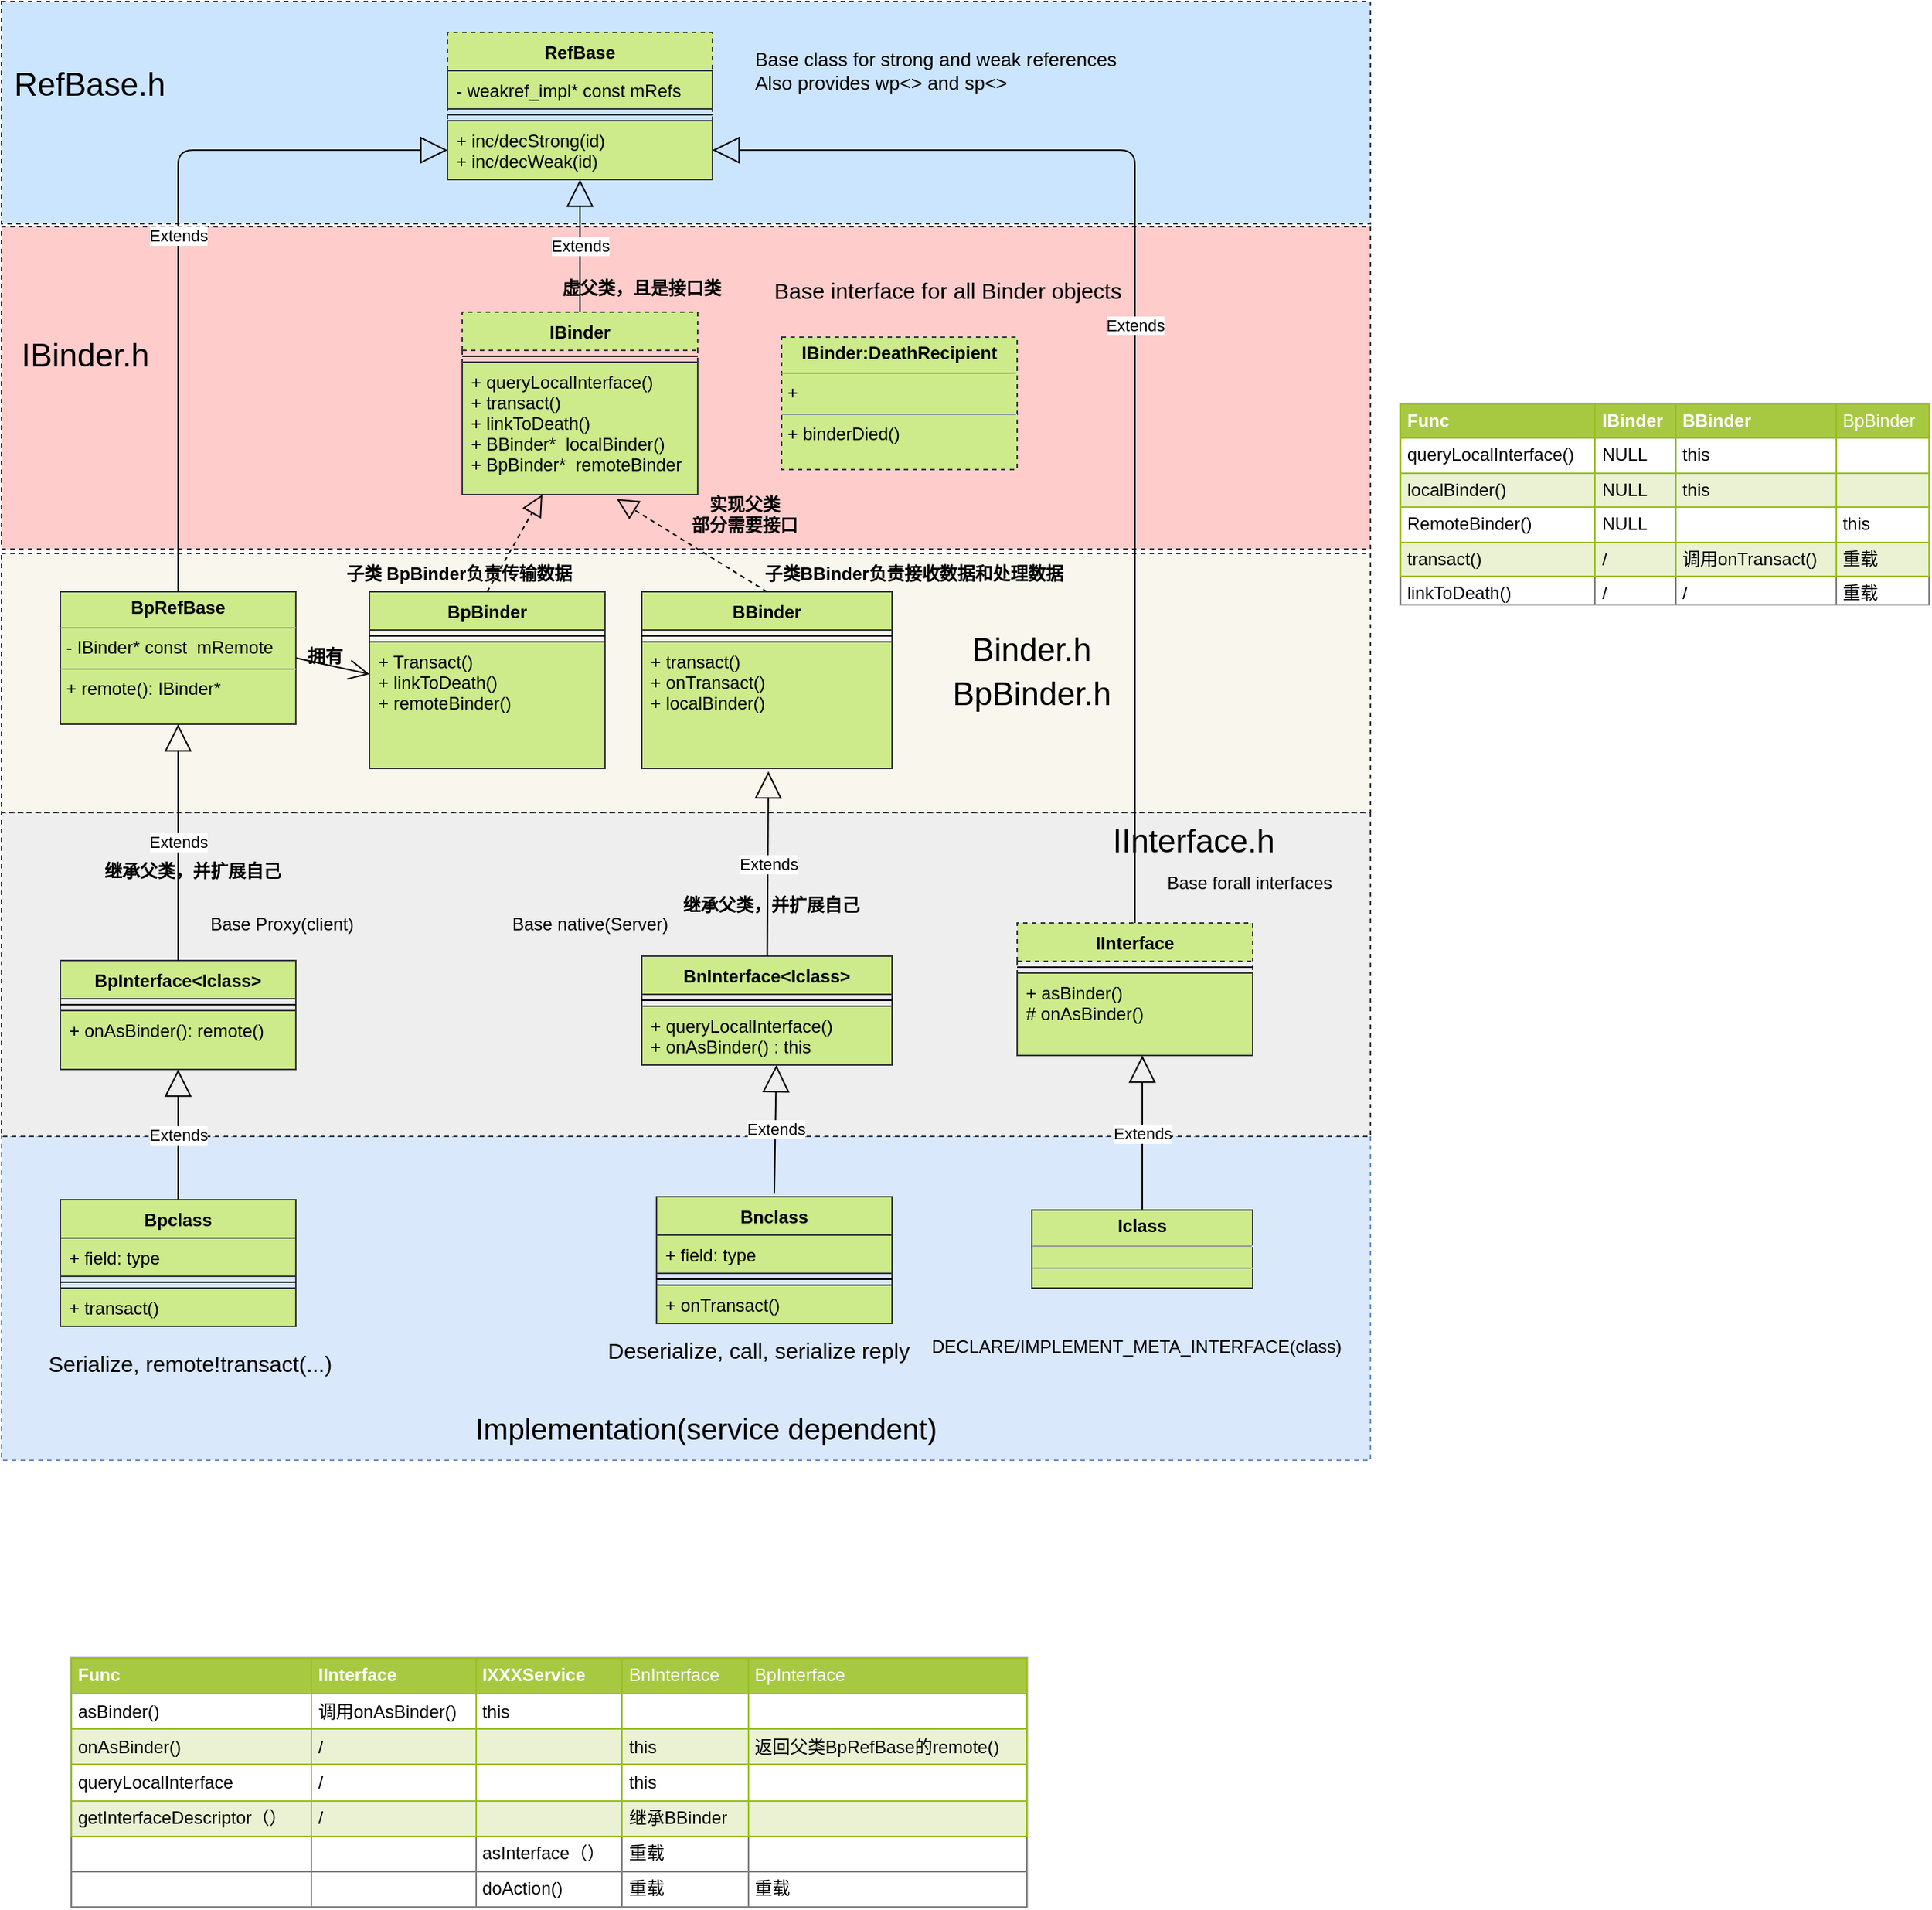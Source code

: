 <mxfile version="10.7.5" type="github"><diagram id="XoV3vyDaCqy8AsBaV7ED" name="Page-1"><mxGraphModel dx="1394" dy="1815" grid="1" gridSize="10" guides="1" tooltips="1" connect="1" arrows="1" fold="1" page="1" pageScale="1" pageWidth="850" pageHeight="1100" math="0" shadow="0"><root><mxCell id="0"/><mxCell id="1" parent="0"/><mxCell id="CPsG9SEY5jyk_iXfo9My-16" value="" style="rounded=0;whiteSpace=wrap;html=1;dashed=1;fillColor=#dae8fc;strokeColor=#6c8ebf;" vertex="1" parent="1"><mxGeometry y="530" width="930" height="220" as="geometry"/></mxCell><mxCell id="CPsG9SEY5jyk_iXfo9My-9" value="" style="rounded=0;whiteSpace=wrap;html=1;dashed=1;fillColor=#eeeeee;strokeColor=#36393d;" vertex="1" parent="1"><mxGeometry y="310" width="930" height="220" as="geometry"/></mxCell><mxCell id="CPsG9SEY5jyk_iXfo9My-1" value="" style="rounded=0;whiteSpace=wrap;html=1;dashed=1;fillColor=#f9f7ed;strokeColor=#36393d;" vertex="1" parent="1"><mxGeometry y="134" width="930" height="176" as="geometry"/></mxCell><mxCell id="U_8C0pxJ0CiSHhDWeCDq-96" value="" style="rounded=0;whiteSpace=wrap;html=1;dashed=1;fillColor=#ffcccc;strokeColor=#36393d;" parent="1" vertex="1"><mxGeometry y="-88" width="930" height="219" as="geometry"/></mxCell><mxCell id="U_8C0pxJ0CiSHhDWeCDq-94" value="" style="rounded=0;whiteSpace=wrap;html=1;dashed=1;fillColor=#cce5ff;strokeColor=#36393d;" parent="1" vertex="1"><mxGeometry y="-241" width="930" height="151" as="geometry"/></mxCell><mxCell id="U_8C0pxJ0CiSHhDWeCDq-1" value="IBinder" style="swimlane;fontStyle=1;align=center;verticalAlign=top;childLayout=stackLayout;horizontal=1;startSize=26;horizontalStack=0;resizeParent=1;resizeParentMax=0;resizeLast=0;collapsible=1;marginBottom=0;fillColor=#cdeb8b;strokeColor=#36393d;dashed=1;" parent="1" vertex="1"><mxGeometry x="313" y="-30" width="160" height="124" as="geometry"/></mxCell><mxCell id="U_8C0pxJ0CiSHhDWeCDq-2" value="" style="line;strokeWidth=1;fillColor=none;align=left;verticalAlign=middle;spacingTop=-1;spacingLeft=3;spacingRight=3;rotatable=0;labelPosition=right;points=[];portConstraint=eastwest;" parent="U_8C0pxJ0CiSHhDWeCDq-1" vertex="1"><mxGeometry y="26" width="160" height="8" as="geometry"/></mxCell><mxCell id="U_8C0pxJ0CiSHhDWeCDq-3" value="+ queryLocalInterface()&#10;+ transact()&#10;+ linkToDeath()&#10;+ BBinder*  localBinder()&#10;+ BpBinder*  remoteBinder" style="text;strokeColor=#36393d;fillColor=#cdeb8b;align=left;verticalAlign=top;spacingLeft=4;spacingRight=4;overflow=hidden;rotatable=0;points=[[0,0.5],[1,0.5]];portConstraint=eastwest;" parent="U_8C0pxJ0CiSHhDWeCDq-1" vertex="1"><mxGeometry y="34" width="160" height="90" as="geometry"/></mxCell><mxCell id="U_8C0pxJ0CiSHhDWeCDq-4" value="BpBinder" style="swimlane;fontStyle=1;align=center;verticalAlign=top;childLayout=stackLayout;horizontal=1;startSize=26;horizontalStack=0;resizeParent=1;resizeParentMax=0;resizeLast=0;collapsible=1;marginBottom=0;fillColor=#cdeb8b;strokeColor=#36393d;" parent="1" vertex="1"><mxGeometry x="250" y="160" width="160" height="120" as="geometry"/></mxCell><mxCell id="U_8C0pxJ0CiSHhDWeCDq-5" value="" style="line;strokeWidth=1;fillColor=none;align=left;verticalAlign=middle;spacingTop=-1;spacingLeft=3;spacingRight=3;rotatable=0;labelPosition=right;points=[];portConstraint=eastwest;" parent="U_8C0pxJ0CiSHhDWeCDq-4" vertex="1"><mxGeometry y="26" width="160" height="8" as="geometry"/></mxCell><mxCell id="U_8C0pxJ0CiSHhDWeCDq-6" value="+ Transact()&#10;+ linkToDeath()&#10;+ remoteBinder()&#10;" style="text;strokeColor=#36393d;fillColor=#cdeb8b;align=left;verticalAlign=top;spacingLeft=4;spacingRight=4;overflow=hidden;rotatable=0;points=[[0,0.5],[1,0.5]];portConstraint=eastwest;" parent="U_8C0pxJ0CiSHhDWeCDq-4" vertex="1"><mxGeometry y="34" width="160" height="86" as="geometry"/></mxCell><mxCell id="U_8C0pxJ0CiSHhDWeCDq-7" value="BBinder&#10;&#10;" style="swimlane;fontStyle=1;align=center;verticalAlign=top;childLayout=stackLayout;horizontal=1;startSize=26;horizontalStack=0;resizeParent=1;resizeParentMax=0;resizeLast=0;collapsible=1;marginBottom=0;fillColor=#cdeb8b;strokeColor=#36393d;" parent="1" vertex="1"><mxGeometry x="435" y="160" width="170" height="120" as="geometry"/></mxCell><mxCell id="U_8C0pxJ0CiSHhDWeCDq-8" value="" style="line;strokeWidth=1;fillColor=none;align=left;verticalAlign=middle;spacingTop=-1;spacingLeft=3;spacingRight=3;rotatable=0;labelPosition=right;points=[];portConstraint=eastwest;" parent="U_8C0pxJ0CiSHhDWeCDq-7" vertex="1"><mxGeometry y="26" width="170" height="8" as="geometry"/></mxCell><mxCell id="U_8C0pxJ0CiSHhDWeCDq-9" value="+ transact()&#10;+ onTransact()&#10;+ localBinder()&#10;" style="text;strokeColor=#36393d;fillColor=#cdeb8b;align=left;verticalAlign=top;spacingLeft=4;spacingRight=4;overflow=hidden;rotatable=0;points=[[0,0.5],[1,0.5]];portConstraint=eastwest;" parent="U_8C0pxJ0CiSHhDWeCDq-7" vertex="1"><mxGeometry y="34" width="170" height="86" as="geometry"/></mxCell><mxCell id="U_8C0pxJ0CiSHhDWeCDq-10" value="IInterface&#10;&#10;" style="swimlane;fontStyle=1;align=center;verticalAlign=top;childLayout=stackLayout;horizontal=1;startSize=26;horizontalStack=0;resizeParent=1;resizeParentMax=0;resizeLast=0;collapsible=1;marginBottom=0;fillColor=#cdeb8b;strokeColor=#36393d;dashed=1;" parent="1" vertex="1"><mxGeometry x="690" y="385" width="160" height="90" as="geometry"/></mxCell><mxCell id="U_8C0pxJ0CiSHhDWeCDq-11" value="" style="line;strokeWidth=1;fillColor=none;align=left;verticalAlign=middle;spacingTop=-1;spacingLeft=3;spacingRight=3;rotatable=0;labelPosition=right;points=[];portConstraint=eastwest;" parent="U_8C0pxJ0CiSHhDWeCDq-10" vertex="1"><mxGeometry y="26" width="160" height="8" as="geometry"/></mxCell><mxCell id="U_8C0pxJ0CiSHhDWeCDq-12" value="+ asBinder()&#10;# onAsBinder()&#10;" style="text;strokeColor=#36393d;fillColor=#cdeb8b;align=left;verticalAlign=top;spacingLeft=4;spacingRight=4;overflow=hidden;rotatable=0;points=[[0,0.5],[1,0.5]];portConstraint=eastwest;" parent="U_8C0pxJ0CiSHhDWeCDq-10" vertex="1"><mxGeometry y="34" width="160" height="56" as="geometry"/></mxCell><mxCell id="U_8C0pxJ0CiSHhDWeCDq-16" value="BnInterface&lt;Iclass&gt;" style="swimlane;fontStyle=1;align=center;verticalAlign=top;childLayout=stackLayout;horizontal=1;startSize=26;horizontalStack=0;resizeParent=1;resizeParentMax=0;resizeLast=0;collapsible=1;marginBottom=0;fillColor=#cdeb8b;strokeColor=#36393d;" parent="1" vertex="1"><mxGeometry x="435" y="407.5" width="170" height="74" as="geometry"/></mxCell><mxCell id="U_8C0pxJ0CiSHhDWeCDq-17" value="" style="line;strokeWidth=1;fillColor=none;align=left;verticalAlign=middle;spacingTop=-1;spacingLeft=3;spacingRight=3;rotatable=0;labelPosition=right;points=[];portConstraint=eastwest;" parent="U_8C0pxJ0CiSHhDWeCDq-16" vertex="1"><mxGeometry y="26" width="170" height="8" as="geometry"/></mxCell><mxCell id="U_8C0pxJ0CiSHhDWeCDq-18" value="+ queryLocalInterface()&#10;+ onAsBinder() : this" style="text;strokeColor=#36393d;fillColor=#cdeb8b;align=left;verticalAlign=top;spacingLeft=4;spacingRight=4;overflow=hidden;rotatable=0;points=[[0,0.5],[1,0.5]];portConstraint=eastwest;" parent="U_8C0pxJ0CiSHhDWeCDq-16" vertex="1"><mxGeometry y="34" width="170" height="40" as="geometry"/></mxCell><mxCell id="U_8C0pxJ0CiSHhDWeCDq-19" value="Extends" style="endArrow=block;endSize=16;endFill=0;html=1;entryX=0.506;entryY=1.023;entryDx=0;entryDy=0;entryPerimeter=0;" parent="1" source="U_8C0pxJ0CiSHhDWeCDq-16" target="U_8C0pxJ0CiSHhDWeCDq-9" edge="1"><mxGeometry width="160" relative="1" as="geometry"><mxPoint x="630" y="610" as="sourcePoint"/><mxPoint x="790" y="610" as="targetPoint"/></mxGeometry></mxCell><mxCell id="U_8C0pxJ0CiSHhDWeCDq-21" value="BpInterface&lt;Iclass&gt;" style="swimlane;fontStyle=1;align=center;verticalAlign=top;childLayout=stackLayout;horizontal=1;startSize=26;horizontalStack=0;resizeParent=1;resizeParentMax=0;resizeLast=0;collapsible=1;marginBottom=0;fillColor=#cdeb8b;strokeColor=#36393d;" parent="1" vertex="1"><mxGeometry x="40" y="410.5" width="160" height="74" as="geometry"/></mxCell><mxCell id="U_8C0pxJ0CiSHhDWeCDq-22" value="" style="line;strokeWidth=1;fillColor=none;align=left;verticalAlign=middle;spacingTop=-1;spacingLeft=3;spacingRight=3;rotatable=0;labelPosition=right;points=[];portConstraint=eastwest;" parent="U_8C0pxJ0CiSHhDWeCDq-21" vertex="1"><mxGeometry y="26" width="160" height="8" as="geometry"/></mxCell><mxCell id="U_8C0pxJ0CiSHhDWeCDq-24" value="+ onAsBinder(): remote()" style="text;strokeColor=#36393d;fillColor=#cdeb8b;align=left;verticalAlign=top;spacingLeft=4;spacingRight=4;overflow=hidden;rotatable=0;points=[[0,0.5],[1,0.5]];portConstraint=eastwest;" parent="U_8C0pxJ0CiSHhDWeCDq-21" vertex="1"><mxGeometry y="34" width="160" height="40" as="geometry"/></mxCell><mxCell id="U_8C0pxJ0CiSHhDWeCDq-25" value="&lt;p style=&quot;margin: 0px ; margin-top: 4px ; text-align: center&quot;&gt;&lt;b&gt;BpRefBase&lt;/b&gt;&lt;/p&gt;&lt;hr size=&quot;1&quot;&gt;&lt;p style=&quot;margin: 0px ; margin-left: 4px&quot;&gt;- IBinder* const&amp;nbsp; mRemote&lt;/p&gt;&lt;hr size=&quot;1&quot;&gt;&lt;p style=&quot;margin: 0px ; margin-left: 4px&quot;&gt;+ remote(): IBinder*&lt;/p&gt;" style="verticalAlign=top;align=left;overflow=fill;fontSize=12;fontFamily=Helvetica;html=1;fillColor=#cdeb8b;strokeColor=#36393d;" parent="1" vertex="1"><mxGeometry x="40" y="160" width="160" height="90" as="geometry"/></mxCell><mxCell id="U_8C0pxJ0CiSHhDWeCDq-26" value="Extends" style="endArrow=block;endSize=16;endFill=0;html=1;entryX=0.5;entryY=1;entryDx=0;entryDy=0;" parent="1" source="U_8C0pxJ0CiSHhDWeCDq-21" target="U_8C0pxJ0CiSHhDWeCDq-25" edge="1"><mxGeometry width="160" relative="1" as="geometry"><mxPoint x="40" y="560" as="sourcePoint"/><mxPoint x="200" y="560" as="targetPoint"/></mxGeometry></mxCell><mxCell id="U_8C0pxJ0CiSHhDWeCDq-37" value="Extends" style="endArrow=block;endSize=16;endFill=0;html=1;" parent="1" target="U_8C0pxJ0CiSHhDWeCDq-24" edge="1"><mxGeometry width="160" relative="1" as="geometry"><mxPoint x="120" y="572.5" as="sourcePoint"/><mxPoint x="230" y="780" as="targetPoint"/></mxGeometry></mxCell><mxCell id="U_8C0pxJ0CiSHhDWeCDq-38" value="Extends" style="endArrow=block;endSize=16;endFill=0;html=1;entryX=0.538;entryY=1;entryDx=0;entryDy=0;entryPerimeter=0;exitX=0.5;exitY=0;exitDx=0;exitDy=0;" parent="1" target="U_8C0pxJ0CiSHhDWeCDq-18" edge="1"><mxGeometry width="160" relative="1" as="geometry"><mxPoint x="525" y="569" as="sourcePoint"/><mxPoint x="680" y="610" as="targetPoint"/></mxGeometry></mxCell><mxCell id="U_8C0pxJ0CiSHhDWeCDq-39" value="Extends" style="endArrow=block;endSize=16;endFill=0;html=1;exitX=0.5;exitY=0;exitDx=0;exitDy=0;" parent="1" source="U_8C0pxJ0CiSHhDWeCDq-93" edge="1"><mxGeometry width="160" relative="1" as="geometry"><mxPoint x="840" y="573" as="sourcePoint"/><mxPoint x="775" y="475" as="targetPoint"/></mxGeometry></mxCell><mxCell id="U_8C0pxJ0CiSHhDWeCDq-40" value="" style="endArrow=open;endFill=1;endSize=12;html=1;entryX=0.875;entryY=1;entryDx=0;entryDy=0;entryPerimeter=0;exitX=1;exitY=0.5;exitDx=0;exitDy=0;" parent="1" source="U_8C0pxJ0CiSHhDWeCDq-25" target="U_8C0pxJ0CiSHhDWeCDq-50" edge="1"><mxGeometry width="160" relative="1" as="geometry"><mxPoint x="40" y="260" as="sourcePoint"/><mxPoint x="200" y="260" as="targetPoint"/></mxGeometry></mxCell><mxCell id="U_8C0pxJ0CiSHhDWeCDq-43" value="虚父类，且是接口类" style="text;align=center;fontStyle=1;verticalAlign=middle;spacingLeft=3;spacingRight=3;strokeColor=none;rotatable=0;points=[[0,0.5],[1,0.5]];portConstraint=eastwest;" parent="1" vertex="1"><mxGeometry x="395" y="-60" width="80" height="26" as="geometry"/></mxCell><mxCell id="U_8C0pxJ0CiSHhDWeCDq-44" value="子类 BpBinder负责传输数据" style="text;align=center;fontStyle=1;verticalAlign=middle;spacingLeft=3;spacingRight=3;strokeColor=none;rotatable=0;points=[[0,0.5],[1,0.5]];portConstraint=eastwest;" parent="1" vertex="1"><mxGeometry x="271" y="134" width="80" height="26" as="geometry"/></mxCell><mxCell id="U_8C0pxJ0CiSHhDWeCDq-45" value="子类BBinder负责接收数据和处理数据" style="text;align=center;fontStyle=1;verticalAlign=middle;spacingLeft=3;spacingRight=3;strokeColor=none;rotatable=0;points=[[0,0.5],[1,0.5]];portConstraint=eastwest;" parent="1" vertex="1"><mxGeometry x="580" y="134" width="80" height="26" as="geometry"/></mxCell><mxCell id="U_8C0pxJ0CiSHhDWeCDq-47" value="实现父类&#10;部分需要接口" style="text;align=center;fontStyle=1;verticalAlign=middle;spacingLeft=3;spacingRight=3;strokeColor=none;rotatable=0;points=[[0,0.5],[1,0.5]];portConstraint=eastwest;" parent="1" vertex="1"><mxGeometry x="465" y="94" width="80" height="26" as="geometry"/></mxCell><mxCell id="U_8C0pxJ0CiSHhDWeCDq-48" value="继承父类，并扩展自己" style="text;align=center;fontStyle=1;verticalAlign=middle;spacingLeft=3;spacingRight=3;strokeColor=none;rotatable=0;points=[[0,0.5],[1,0.5]];portConstraint=eastwest;" parent="1" vertex="1"><mxGeometry x="90" y="336" width="80" height="26" as="geometry"/></mxCell><mxCell id="U_8C0pxJ0CiSHhDWeCDq-49" value="继承父类，并扩展自己" style="text;align=center;fontStyle=1;verticalAlign=middle;spacingLeft=3;spacingRight=3;strokeColor=none;rotatable=0;points=[[0,0.5],[1,0.5]];portConstraint=eastwest;" parent="1" vertex="1"><mxGeometry x="483" y="359" width="80" height="26" as="geometry"/></mxCell><mxCell id="U_8C0pxJ0CiSHhDWeCDq-50" value="拥有" style="text;align=center;fontStyle=1;verticalAlign=middle;spacingLeft=3;spacingRight=3;strokeColor=none;rotatable=0;points=[[0,0.5],[1,0.5]];portConstraint=eastwest;" parent="1" vertex="1"><mxGeometry x="180" y="190" width="80" height="26" as="geometry"/></mxCell><mxCell id="U_8C0pxJ0CiSHhDWeCDq-52" value="&lt;table border=&quot;1&quot; width=&quot;100%&quot; cellpadding=&quot;4&quot; style=&quot;width: 100% ; height: 100% ; border-collapse: collapse&quot;&gt;&lt;tbody&gt;&lt;tr style=&quot;background-color: #a7c942 ; color: #ffffff ; border: 1px solid #98bf21&quot;&gt;&lt;th align=&quot;left&quot;&gt;Func&lt;/th&gt;&lt;th align=&quot;left&quot;&gt;IBinder&lt;/th&gt;&lt;th align=&quot;left&quot;&gt;BBinder&lt;/th&gt;&lt;td&gt;BpBinder&lt;/td&gt;&lt;/tr&gt;&lt;tr style=&quot;border: 1px solid #98bf21&quot;&gt;&lt;td&gt;queryLocalInterface()&lt;/td&gt;&lt;td&gt;NULL&lt;/td&gt;&lt;td&gt;this&lt;/td&gt;&lt;td&gt;&lt;br&gt;&lt;/td&gt;&lt;/tr&gt;&lt;tr style=&quot;background-color: #eaf2d3 ; border: 1px solid #98bf21&quot;&gt;&lt;td&gt;localBinder()&lt;/td&gt;&lt;td&gt;NULL&lt;/td&gt;&lt;td&gt;this&lt;/td&gt;&lt;td&gt;&lt;br&gt;&lt;/td&gt;&lt;/tr&gt;&lt;tr style=&quot;border: 1px solid #98bf21&quot;&gt;&lt;td&gt;RemoteBinder()&lt;/td&gt;&lt;td&gt;NULL&lt;/td&gt;&lt;td&gt;&lt;br&gt;&lt;/td&gt;&lt;td&gt;this&lt;/td&gt;&lt;/tr&gt;&lt;tr style=&quot;background-color: #eaf2d3 ; border: 1px solid #98bf21&quot;&gt;&lt;td&gt;transact()&lt;/td&gt;&lt;td&gt;/&lt;/td&gt;&lt;td&gt;调用onTransact()&lt;/td&gt;&lt;td&gt;重载&amp;nbsp;&lt;/td&gt;&lt;/tr&gt;&lt;tr&gt;&lt;td&gt;linkToDeath()&lt;/td&gt;&lt;td&gt;/&lt;/td&gt;&lt;td&gt;/&lt;/td&gt;&lt;td&gt;重载&lt;/td&gt;&lt;/tr&gt;&lt;/tbody&gt;&lt;/table&gt;" style="text;html=1;strokeColor=#c0c0c0;fillColor=#ffffff;overflow=fill;rounded=0;" parent="1" vertex="1"><mxGeometry x="950" y="32" width="360" height="137" as="geometry"/></mxCell><mxCell id="U_8C0pxJ0CiSHhDWeCDq-53" value="&lt;table border=&quot;1&quot; width=&quot;100%&quot; cellpadding=&quot;4&quot; style=&quot;width: 100% ; height: 100% ; border-collapse: collapse&quot;&gt;&lt;tbody&gt;&lt;tr style=&quot;background-color: #a7c942 ; color: #ffffff ; border: 1px solid #98bf21&quot;&gt;&lt;th align=&quot;left&quot;&gt;Func&lt;/th&gt;&lt;th align=&quot;left&quot;&gt;IInterface&lt;/th&gt;&lt;th align=&quot;left&quot;&gt;IXXXService&lt;/th&gt;&lt;td&gt;BnInterface&lt;/td&gt;&lt;td&gt;BpInterface&lt;/td&gt;&lt;/tr&gt;&lt;tr style=&quot;border: 1px solid #98bf21&quot;&gt;&lt;td&gt;asBinder()&lt;/td&gt;&lt;td&gt;调用onAsBinder()&lt;br&gt;&lt;/td&gt;&lt;td&gt;this&lt;/td&gt;&lt;td&gt;&lt;br&gt;&lt;/td&gt;&lt;td&gt;&lt;br&gt;&lt;/td&gt;&lt;/tr&gt;&lt;tr style=&quot;background-color: #eaf2d3 ; border: 1px solid #98bf21&quot;&gt;&lt;td&gt;onAsBinder()&lt;/td&gt;&lt;td&gt;/&lt;/td&gt;&lt;td&gt;&lt;br&gt;&lt;/td&gt;&lt;td&gt;this&lt;/td&gt;&lt;td&gt;返回父类BpRefBase的remote()&lt;br&gt;&lt;/td&gt;&lt;/tr&gt;&lt;tr style=&quot;border: 1px solid #98bf21&quot;&gt;&lt;td&gt;queryLocalInterface&lt;br&gt;&lt;/td&gt;&lt;td&gt;/&lt;/td&gt;&lt;td&gt;&lt;br&gt;&lt;/td&gt;&lt;td&gt;this&lt;/td&gt;&lt;td&gt;&lt;br&gt;&lt;/td&gt;&lt;/tr&gt;&lt;tr style=&quot;background-color: #eaf2d3 ; border: 1px solid #98bf21&quot;&gt;&lt;td&gt;getInterfaceDescriptor（）&lt;br&gt;&lt;/td&gt;&lt;td&gt;/&lt;/td&gt;&lt;td&gt;&lt;br&gt;&lt;/td&gt;&lt;td&gt;继承BBinder&amp;nbsp;&lt;/td&gt;&lt;td&gt;&lt;br&gt;&lt;/td&gt;&lt;/tr&gt;&lt;tr&gt;&lt;td&gt;&lt;br&gt;&lt;/td&gt;&lt;td&gt;&lt;br&gt;&lt;/td&gt;&lt;td&gt;asInterface（）&lt;br&gt;&lt;/td&gt;&lt;td&gt;重载&lt;/td&gt;&lt;td&gt;&lt;br&gt;&lt;/td&gt;&lt;/tr&gt;&lt;tr&gt;&lt;td&gt;&lt;br&gt;&lt;/td&gt;&lt;td&gt;&lt;br&gt;&lt;/td&gt;&lt;td&gt;doAction()&lt;/td&gt;&lt;td&gt;重载&lt;/td&gt;&lt;td&gt;重载&lt;/td&gt;&lt;/tr&gt;&lt;/tbody&gt;&lt;/table&gt;" style="text;html=1;strokeColor=#c0c0c0;fillColor=#ffffff;overflow=fill;rounded=0;" parent="1" vertex="1"><mxGeometry x="47" y="884" width="650" height="170" as="geometry"/></mxCell><mxCell id="U_8C0pxJ0CiSHhDWeCDq-59" value="Extends" style="endArrow=block;endSize=16;endFill=0;html=1;exitX=0.5;exitY=0;exitDx=0;exitDy=0;" parent="1" source="U_8C0pxJ0CiSHhDWeCDq-1" target="U_8C0pxJ0CiSHhDWeCDq-65" edge="1"><mxGeometry width="160" relative="1" as="geometry"><mxPoint x="380" y="30" as="sourcePoint"/><mxPoint x="380" y="-69" as="targetPoint"/></mxGeometry></mxCell><mxCell id="U_8C0pxJ0CiSHhDWeCDq-62" value="RefBase" style="swimlane;fontStyle=1;align=center;verticalAlign=top;childLayout=stackLayout;horizontal=1;startSize=26;horizontalStack=0;resizeParent=1;resizeParentMax=0;resizeLast=0;collapsible=1;marginBottom=0;dashed=1;fillColor=#cdeb8b;strokeColor=#36393d;" parent="1" vertex="1"><mxGeometry x="303" y="-220" width="180" height="100" as="geometry"/></mxCell><mxCell id="U_8C0pxJ0CiSHhDWeCDq-63" value="- weakref_impl* const mRefs" style="text;strokeColor=#36393d;fillColor=#cdeb8b;align=left;verticalAlign=top;spacingLeft=4;spacingRight=4;overflow=hidden;rotatable=0;points=[[0,0.5],[1,0.5]];portConstraint=eastwest;" parent="U_8C0pxJ0CiSHhDWeCDq-62" vertex="1"><mxGeometry y="26" width="180" height="26" as="geometry"/></mxCell><mxCell id="U_8C0pxJ0CiSHhDWeCDq-64" value="" style="line;strokeWidth=1;fillColor=#cdeb8b;align=left;verticalAlign=middle;spacingTop=-1;spacingLeft=3;spacingRight=3;rotatable=0;labelPosition=right;points=[];portConstraint=eastwest;strokeColor=#36393d;" parent="U_8C0pxJ0CiSHhDWeCDq-62" vertex="1"><mxGeometry y="52" width="180" height="8" as="geometry"/></mxCell><mxCell id="U_8C0pxJ0CiSHhDWeCDq-65" value="+ inc/decStrong(id)&#10;+ inc/decWeak(id)&#10;" style="text;strokeColor=#36393d;fillColor=#cdeb8b;align=left;verticalAlign=top;spacingLeft=4;spacingRight=4;overflow=hidden;rotatable=0;points=[[0,0.5],[1,0.5]];portConstraint=eastwest;" parent="U_8C0pxJ0CiSHhDWeCDq-62" vertex="1"><mxGeometry y="60" width="180" height="40" as="geometry"/></mxCell><mxCell id="U_8C0pxJ0CiSHhDWeCDq-68" value="" style="endArrow=block;dashed=1;endFill=0;endSize=12;html=1;exitX=0.5;exitY=0;exitDx=0;exitDy=0;" parent="1" source="U_8C0pxJ0CiSHhDWeCDq-4" target="U_8C0pxJ0CiSHhDWeCDq-3" edge="1"><mxGeometry width="160" relative="1" as="geometry"><mxPoint x="310" y="140" as="sourcePoint"/><mxPoint x="470" y="140" as="targetPoint"/></mxGeometry></mxCell><mxCell id="U_8C0pxJ0CiSHhDWeCDq-72" value="Extends" style="endArrow=block;endSize=16;endFill=0;html=1;exitX=0.5;exitY=0;exitDx=0;exitDy=0;edgeStyle=orthogonalEdgeStyle;" parent="1" source="U_8C0pxJ0CiSHhDWeCDq-10" target="U_8C0pxJ0CiSHhDWeCDq-65" edge="1"><mxGeometry width="160" relative="1" as="geometry"><mxPoint x="750" y="240" as="sourcePoint"/><mxPoint x="910" y="240" as="targetPoint"/><Array as="points"><mxPoint x="770" y="-140"/></Array></mxGeometry></mxCell><mxCell id="U_8C0pxJ0CiSHhDWeCDq-75" value="" style="endArrow=block;dashed=1;endFill=0;endSize=12;html=1;entryX=0.656;entryY=1.033;entryDx=0;entryDy=0;entryPerimeter=0;exitX=0.5;exitY=0;exitDx=0;exitDy=0;" parent="1" source="U_8C0pxJ0CiSHhDWeCDq-7" target="U_8C0pxJ0CiSHhDWeCDq-3" edge="1"><mxGeometry width="160" relative="1" as="geometry"><mxPoint x="410" y="320" as="sourcePoint"/><mxPoint x="570" y="320" as="targetPoint"/></mxGeometry></mxCell><mxCell id="U_8C0pxJ0CiSHhDWeCDq-79" value="Extends" style="endArrow=block;endSize=16;endFill=0;html=1;exitX=0.5;exitY=0;exitDx=0;exitDy=0;entryX=0;entryY=0.5;entryDx=0;entryDy=0;edgeStyle=orthogonalEdgeStyle;" parent="1" source="U_8C0pxJ0CiSHhDWeCDq-25" target="U_8C0pxJ0CiSHhDWeCDq-65" edge="1"><mxGeometry width="160" relative="1" as="geometry"><mxPoint x="110" y="80" as="sourcePoint"/><mxPoint x="270" y="80" as="targetPoint"/></mxGeometry></mxCell><mxCell id="U_8C0pxJ0CiSHhDWeCDq-84" value="Bnclass" style="swimlane;fontStyle=1;align=center;verticalAlign=top;childLayout=stackLayout;horizontal=1;startSize=26;horizontalStack=0;resizeParent=1;resizeParentMax=0;resizeLast=0;collapsible=1;marginBottom=0;fillColor=#cdeb8b;strokeColor=#36393d;" parent="1" vertex="1"><mxGeometry x="445" y="571" width="160" height="86" as="geometry"/></mxCell><mxCell id="U_8C0pxJ0CiSHhDWeCDq-85" value="+ field: type" style="text;strokeColor=#36393d;fillColor=#cdeb8b;align=left;verticalAlign=top;spacingLeft=4;spacingRight=4;overflow=hidden;rotatable=0;points=[[0,0.5],[1,0.5]];portConstraint=eastwest;" parent="U_8C0pxJ0CiSHhDWeCDq-84" vertex="1"><mxGeometry y="26" width="160" height="26" as="geometry"/></mxCell><mxCell id="U_8C0pxJ0CiSHhDWeCDq-86" value="" style="line;strokeWidth=1;fillColor=none;align=left;verticalAlign=middle;spacingTop=-1;spacingLeft=3;spacingRight=3;rotatable=0;labelPosition=right;points=[];portConstraint=eastwest;" parent="U_8C0pxJ0CiSHhDWeCDq-84" vertex="1"><mxGeometry y="52" width="160" height="8" as="geometry"/></mxCell><mxCell id="U_8C0pxJ0CiSHhDWeCDq-87" value="+ onTransact()" style="text;strokeColor=#36393d;fillColor=#cdeb8b;align=left;verticalAlign=top;spacingLeft=4;spacingRight=4;overflow=hidden;rotatable=0;points=[[0,0.5],[1,0.5]];portConstraint=eastwest;" parent="U_8C0pxJ0CiSHhDWeCDq-84" vertex="1"><mxGeometry y="60" width="160" height="26" as="geometry"/></mxCell><mxCell id="U_8C0pxJ0CiSHhDWeCDq-88" value="Bpclass" style="swimlane;fontStyle=1;align=center;verticalAlign=top;childLayout=stackLayout;horizontal=1;startSize=26;horizontalStack=0;resizeParent=1;resizeParentMax=0;resizeLast=0;collapsible=1;marginBottom=0;fillColor=#cdeb8b;strokeColor=#36393d;" parent="1" vertex="1"><mxGeometry x="40" y="573" width="160" height="86" as="geometry"/></mxCell><mxCell id="U_8C0pxJ0CiSHhDWeCDq-89" value="+ field: type" style="text;strokeColor=#36393d;fillColor=#cdeb8b;align=left;verticalAlign=top;spacingLeft=4;spacingRight=4;overflow=hidden;rotatable=0;points=[[0,0.5],[1,0.5]];portConstraint=eastwest;" parent="U_8C0pxJ0CiSHhDWeCDq-88" vertex="1"><mxGeometry y="26" width="160" height="26" as="geometry"/></mxCell><mxCell id="U_8C0pxJ0CiSHhDWeCDq-90" value="" style="line;strokeWidth=1;fillColor=none;align=left;verticalAlign=middle;spacingTop=-1;spacingLeft=3;spacingRight=3;rotatable=0;labelPosition=right;points=[];portConstraint=eastwest;" parent="U_8C0pxJ0CiSHhDWeCDq-88" vertex="1"><mxGeometry y="52" width="160" height="8" as="geometry"/></mxCell><mxCell id="U_8C0pxJ0CiSHhDWeCDq-91" value="+ transact()" style="text;strokeColor=#36393d;fillColor=#cdeb8b;align=left;verticalAlign=top;spacingLeft=4;spacingRight=4;overflow=hidden;rotatable=0;points=[[0,0.5],[1,0.5]];portConstraint=eastwest;" parent="U_8C0pxJ0CiSHhDWeCDq-88" vertex="1"><mxGeometry y="60" width="160" height="26" as="geometry"/></mxCell><mxCell id="U_8C0pxJ0CiSHhDWeCDq-93" value="&lt;p style=&quot;margin: 0px ; margin-top: 4px ; text-align: center&quot;&gt;&lt;b&gt;Iclass&lt;/b&gt;&lt;/p&gt;&lt;hr size=&quot;1&quot;&gt;&lt;div style=&quot;height: 2px&quot;&gt;&lt;/div&gt;&lt;hr size=&quot;1&quot;&gt;&lt;div style=&quot;height: 2px&quot;&gt;&lt;/div&gt;" style="verticalAlign=top;align=left;overflow=fill;fontSize=12;fontFamily=Helvetica;html=1;fillColor=#cdeb8b;strokeColor=#36393d;" parent="1" vertex="1"><mxGeometry x="700" y="580" width="150" height="53" as="geometry"/></mxCell><mxCell id="U_8C0pxJ0CiSHhDWeCDq-95" value="RefBase.h" style="text;html=1;strokeColor=none;fillColor=none;align=center;verticalAlign=middle;whiteSpace=wrap;rounded=0;dashed=1;fontSize=22;" parent="1" vertex="1"><mxGeometry x="40" y="-194" width="40" height="20" as="geometry"/></mxCell><mxCell id="U_8C0pxJ0CiSHhDWeCDq-97" value="IBinder.h" style="text;html=1;strokeColor=none;fillColor=none;align=center;verticalAlign=middle;whiteSpace=wrap;rounded=0;dashed=1;fontSize=22;" parent="1" vertex="1"><mxGeometry x="37" y="-10.5" width="40" height="20" as="geometry"/></mxCell><mxCell id="CPsG9SEY5jyk_iXfo9My-2" value="Binder.h" style="text;html=1;strokeColor=none;fillColor=none;align=center;verticalAlign=middle;whiteSpace=wrap;rounded=0;dashed=1;fontSize=22;" vertex="1" parent="1"><mxGeometry x="680" y="190" width="40" height="20" as="geometry"/></mxCell><mxCell id="CPsG9SEY5jyk_iXfo9My-3" value="BpBinder.h" style="text;html=1;strokeColor=none;fillColor=none;align=center;verticalAlign=middle;whiteSpace=wrap;rounded=0;dashed=1;fontSize=22;" vertex="1" parent="1"><mxGeometry x="680" y="220" width="40" height="20" as="geometry"/></mxCell><mxCell id="CPsG9SEY5jyk_iXfo9My-10" value="IInterface.h" style="text;html=1;strokeColor=none;fillColor=none;align=center;verticalAlign=middle;whiteSpace=wrap;rounded=0;dashed=1;fontSize=22;" vertex="1" parent="1"><mxGeometry x="790" y="319.5" width="40" height="20" as="geometry"/></mxCell><mxCell id="CPsG9SEY5jyk_iXfo9My-11" value="&lt;div style=&quot;font-size: 13px;&quot;&gt;Base class for strong and weak references&lt;/div&gt;&lt;div style=&quot;font-size: 13px;&quot;&gt;Also provides wp&amp;lt;&amp;gt; and sp&amp;lt;&amp;gt;&lt;/div&gt;" style="text;html=1;strokeColor=none;fillColor=none;align=left;verticalAlign=middle;whiteSpace=wrap;rounded=0;dashed=1;fontSize=13;" vertex="1" parent="1"><mxGeometry x="510" y="-204" width="280" height="20" as="geometry"/></mxCell><mxCell id="CPsG9SEY5jyk_iXfo9My-12" value="Base forall interfaces" style="text;html=1;fontSize=12;" vertex="1" parent="1"><mxGeometry x="790" y="344" width="140" height="30" as="geometry"/></mxCell><mxCell id="CPsG9SEY5jyk_iXfo9My-13" value="Base native(Server)" style="text;html=1;fontSize=12;" vertex="1" parent="1"><mxGeometry x="345" y="372" width="130" height="30" as="geometry"/></mxCell><mxCell id="CPsG9SEY5jyk_iXfo9My-14" value="Base Proxy(client)" style="text;html=1;fontSize=12;" vertex="1" parent="1"><mxGeometry x="140" y="371.5" width="120" height="30" as="geometry"/></mxCell><mxCell id="CPsG9SEY5jyk_iXfo9My-15" value="DECLARE/IMPLEMENT_META_INTERFACE(class)" style="text;html=1;fontSize=12;" vertex="1" parent="1"><mxGeometry x="630" y="659" width="300" height="30" as="geometry"/></mxCell><mxCell id="CPsG9SEY5jyk_iXfo9My-17" value="Implementation(service dependent)" style="text;html=1;fontSize=20;" vertex="1" parent="1"><mxGeometry x="320" y="710" width="210" height="30" as="geometry"/></mxCell><mxCell id="CPsG9SEY5jyk_iXfo9My-18" value="Serialize, remote!transact(...)" style="text;html=1;fontSize=15;" vertex="1" parent="1"><mxGeometry x="30" y="669" width="280" height="40" as="geometry"/></mxCell><mxCell id="CPsG9SEY5jyk_iXfo9My-19" value="Deserialize, call, serialize reply" style="text;html=1;fontSize=15;" vertex="1" parent="1"><mxGeometry x="410" y="660" width="230" height="30" as="geometry"/></mxCell><mxCell id="CPsG9SEY5jyk_iXfo9My-20" value="&lt;p style=&quot;margin: 0px ; margin-top: 4px ; text-align: center&quot;&gt;&lt;b&gt;IBinder:DeathRecipient&lt;/b&gt;&lt;/p&gt;&lt;hr size=&quot;1&quot;&gt;&lt;p style=&quot;margin: 0px ; margin-left: 4px&quot;&gt;+&amp;nbsp;&lt;/p&gt;&lt;hr size=&quot;1&quot;&gt;&lt;p style=&quot;margin: 0px ; margin-left: 4px&quot;&gt;+ binderDied()&lt;/p&gt;" style="verticalAlign=top;align=left;overflow=fill;fontSize=12;fontFamily=Helvetica;html=1;dashed=1;fillColor=#cdeb8b;strokeColor=#36393d;" vertex="1" parent="1"><mxGeometry x="530" y="-13" width="160" height="90" as="geometry"/></mxCell><mxCell id="CPsG9SEY5jyk_iXfo9My-21" value="Base interface for all Binder objects" style="text;html=1;fontSize=15;" vertex="1" parent="1"><mxGeometry x="523" y="-60" width="260" height="30" as="geometry"/></mxCell></root></mxGraphModel></diagram></mxfile>